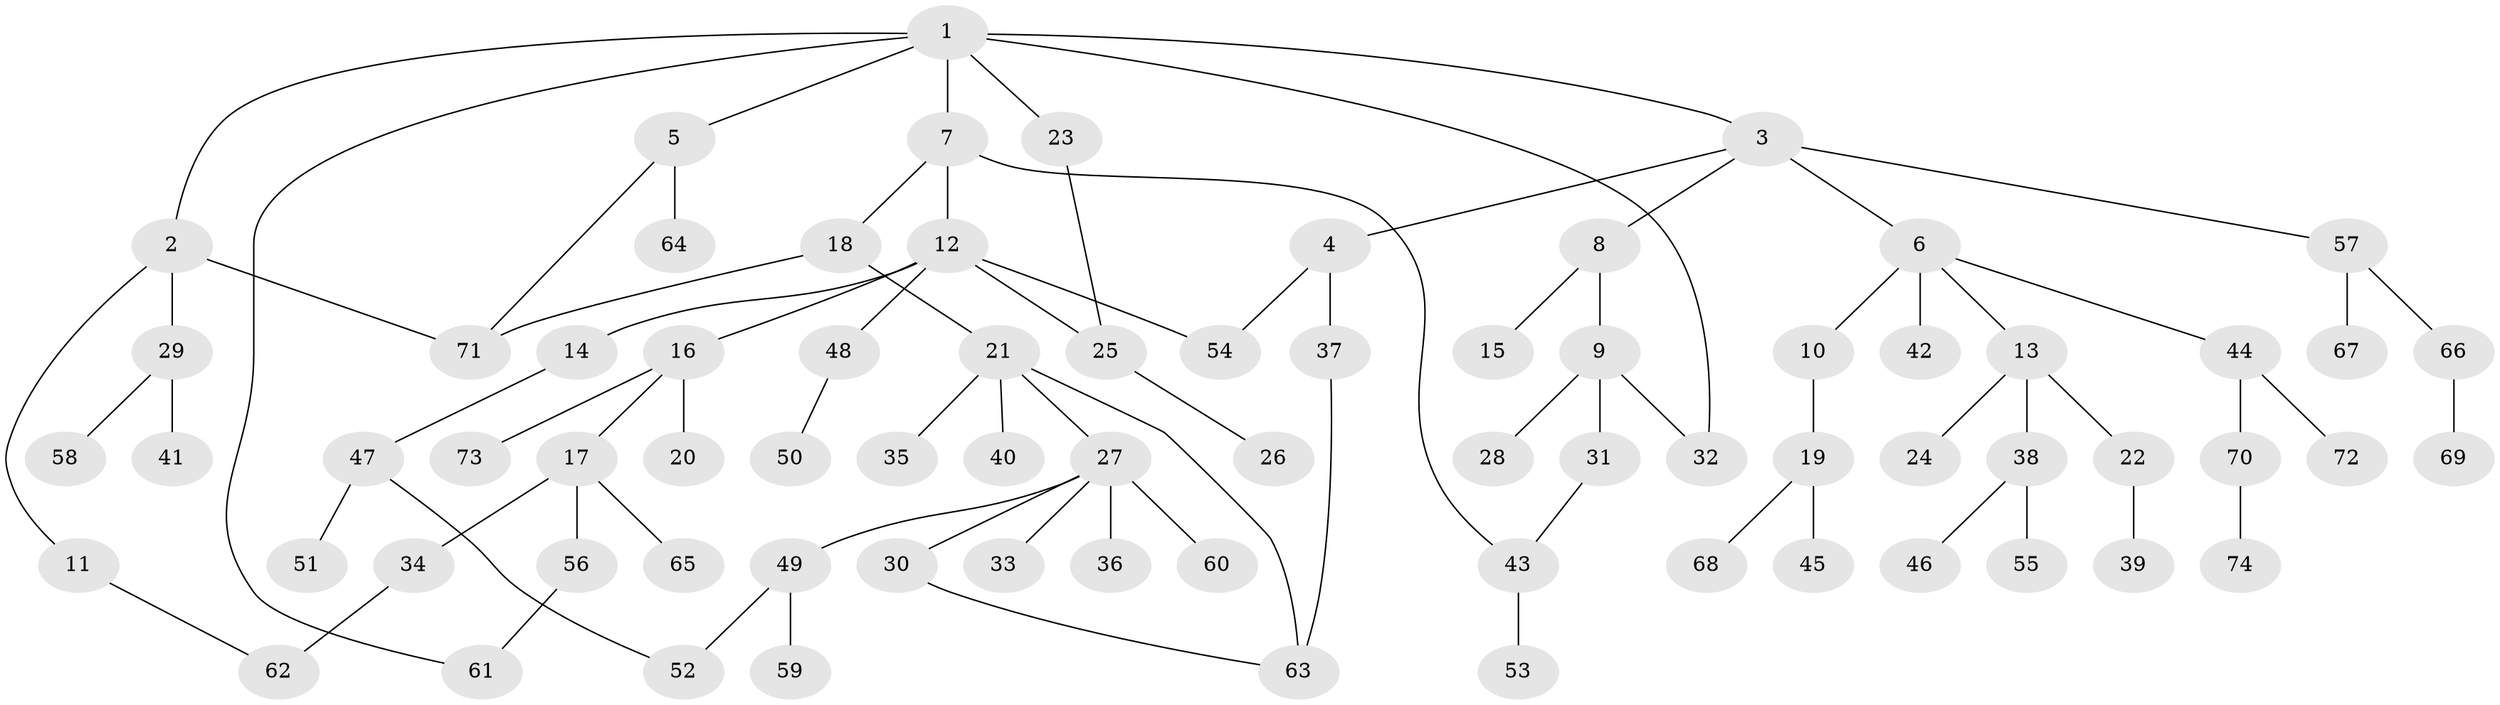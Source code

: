 // Generated by graph-tools (version 1.1) at 2025/49/03/09/25 03:49:23]
// undirected, 74 vertices, 84 edges
graph export_dot {
graph [start="1"]
  node [color=gray90,style=filled];
  1;
  2;
  3;
  4;
  5;
  6;
  7;
  8;
  9;
  10;
  11;
  12;
  13;
  14;
  15;
  16;
  17;
  18;
  19;
  20;
  21;
  22;
  23;
  24;
  25;
  26;
  27;
  28;
  29;
  30;
  31;
  32;
  33;
  34;
  35;
  36;
  37;
  38;
  39;
  40;
  41;
  42;
  43;
  44;
  45;
  46;
  47;
  48;
  49;
  50;
  51;
  52;
  53;
  54;
  55;
  56;
  57;
  58;
  59;
  60;
  61;
  62;
  63;
  64;
  65;
  66;
  67;
  68;
  69;
  70;
  71;
  72;
  73;
  74;
  1 -- 2;
  1 -- 3;
  1 -- 5;
  1 -- 7;
  1 -- 23;
  1 -- 32;
  1 -- 61;
  2 -- 11;
  2 -- 29;
  2 -- 71;
  3 -- 4;
  3 -- 6;
  3 -- 8;
  3 -- 57;
  4 -- 37;
  4 -- 54;
  5 -- 64;
  5 -- 71;
  6 -- 10;
  6 -- 13;
  6 -- 42;
  6 -- 44;
  7 -- 12;
  7 -- 18;
  7 -- 43;
  8 -- 9;
  8 -- 15;
  9 -- 28;
  9 -- 31;
  9 -- 32;
  10 -- 19;
  11 -- 62;
  12 -- 14;
  12 -- 16;
  12 -- 25;
  12 -- 48;
  12 -- 54;
  13 -- 22;
  13 -- 24;
  13 -- 38;
  14 -- 47;
  16 -- 17;
  16 -- 20;
  16 -- 73;
  17 -- 34;
  17 -- 56;
  17 -- 65;
  18 -- 21;
  18 -- 71;
  19 -- 45;
  19 -- 68;
  21 -- 27;
  21 -- 35;
  21 -- 40;
  21 -- 63;
  22 -- 39;
  23 -- 25;
  25 -- 26;
  27 -- 30;
  27 -- 33;
  27 -- 36;
  27 -- 49;
  27 -- 60;
  29 -- 41;
  29 -- 58;
  30 -- 63;
  31 -- 43;
  34 -- 62;
  37 -- 63;
  38 -- 46;
  38 -- 55;
  43 -- 53;
  44 -- 70;
  44 -- 72;
  47 -- 51;
  47 -- 52;
  48 -- 50;
  49 -- 52;
  49 -- 59;
  56 -- 61;
  57 -- 66;
  57 -- 67;
  66 -- 69;
  70 -- 74;
}
